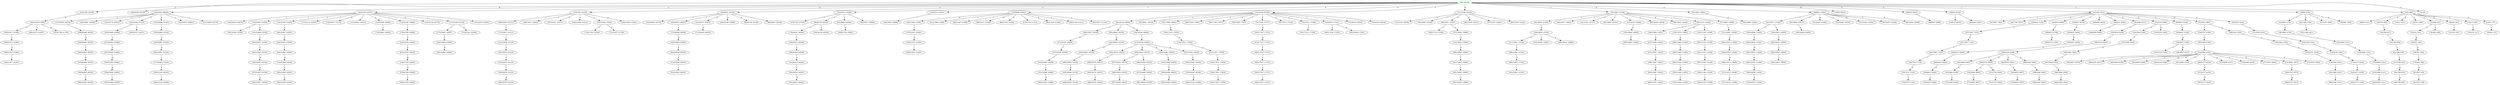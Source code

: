 digraph G {
	state0[label="0(0 42530)" color="green"];
	state21[label="21(41595 42059)" ];
	state128[label="128(41658 41994)" ];
	state189[label="189(41917 41982)" ];
	state229[label="229(41917 41981)" ];
	state269[label="269(41917 41981)" ];
	state320[label="320(41917 41957)" ];
	state188[label="188(41875 41907)" ];
	state187[label="187(41760 41795)" ];
	state20[label="20(40528 40739)" ];
	state19[label="19(34502 36609)" ];
	state127[label="127(35959 36530)" ];
	state186[label="186(36448 36505)" ];
	state228[label="228(36449 36505)" ];
	state268[label="268(36450 36505)" ];
	state319[label="319(36450 36505)" ];
	state360[label="360(36450 36505)" ];
	state398[label="398(36450 36505)" ];
	state126[label="126(35891 35959)" ];
	state125[label="125(35773 35812)" ];
	state124[label="124(35344 35722)" ];
	state185[label="185(35494 35689)" ];
	state227[label="227(35494 35686)" ];
	state267[label="267(35494 35686)" ];
	state318[label="318(35494 35685)" ];
	state359[label="359(35494 35685)" ];
	state397[label="397(35494 35685)" ];
	state184[label="184(35357 35431)" ];
	state123[label="123(34896 35323)" ];
	state183[label="183(34964 35320)" ];
	state226[label="226(34981 35320)" ];
	state266[label="266(34981 35320)" ];
	state317[label="317(34983 35320)" ];
	state358[label="358(35103 35283)" ];
	state396[label="396(35104 35280)" ];
	state122[label="122(34835 34883)" ];
	state121[label="121(34638 34778)" ];
	state18[label="18(32230 33707)" ];
	state120[label="120(33630 33676)" ];
	state119[label="119(33487 33584)" ];
	state182[label="182(33540 33580)" ];
	state181[label="181(33494 33533)" ];
	state225[label="225(33497 33530)" ];
	state265[label="265(33497 33530)" ];
	state316[label="316(33497 33530)" ];
	state357[label="357(33497 33530)" ];
	state395[label="395(33497 33530)" ];
	state118[label="118(33369 33455)" ];
	state180[label="180(33387 33454)" ];
	state224[label="224(33394 33454)" ];
	state264[label="264(33399 33454)" ];
	state315[label="315(33399 33454)" ];
	state356[label="356(33399 33454)" ];
	state394[label="394(33399 33454)" ];
	state117[label="117(33112 33345)" ];
	state116[label="116(33073 33112)" ];
	state115[label="115(33041 33073)" ];
	state114[label="114(32909 33006)" ];
	state179[label="179(32962 33004)" ];
	state113[label="113(32782 32865)" ];
	state178[label="178(32782 32848)" ];
	state223[label="223(32783 32820)" ];
	state263[label="263(32783 32820)" ];
	state314[label="314(32783 32820)" ];
	state355[label="355(32783 32820)" ];
	state393[label="393(32783 32820)" ];
	state112[label="112(32729 32779)" ];
	state111[label="111(32320 32704)" ];
	state177[label="177(32487 32667)" ];
	state222[label="222(32488 32664)" ];
	state262[label="262(32488 32664)" ];
	state176[label="176(32341 32380)" ];
	state110[label="110(32230 32265)" ];
	state17[label="17(30794 32230)" ];
	state109[label="109(32024 32131)" ];
	state175[label="175(32037 32131)" ];
	state221[label="221(32069 32125)" ];
	state261[label="261(32070 32125)" ];
	state313[label="313(32070 32125)" ];
	state354[label="354(32070 32125)" ];
	state392[label="392(32070 32125)" ];
	state108[label="108(31971 32024)" ];
	state107[label="107(31911 31971)" ];
	state106[label="106(31845 31911)" ];
	state105[label="105(31392 31845)" ];
	state174[label="174(31783 31830)" ];
	state173[label="173(31677 31766)" ];
	state104[label="104(31002 31041)" ];
	state16[label="16(28455 30794)" ];
	state103[label="103(30655 30755)" ];
	state102[label="102(30552 30655)" ];
	state172[label="172(30588 30654)" ];
	state220[label="220(30589 30653)" ];
	state260[label="260(30589 30653)" ];
	state312[label="312(30589 30653)" ];
	state353[label="353(30595 30652)" ];
	state101[label="101(30371 30455)" ];
	state171[label="171(30418 30455)" ];
	state100[label="100(30186 30268)" ];
	state99[label="99(30139 30186)" ];
	state98[label="98(28455 28519)" ];
	state15[label="15(25551 27656)" ];
	state97[label="97(27167 27546)" ];
	state96[label="96(26138 26433)" ];
	state170[label="170(26231 26428)" ];
	state219[label="219(26233 26428)" ];
	state259[label="259(26233 26428)" ];
	state311[label="311(26233 26428)" ];
	state352[label="352(26233 26425)" ];
	state391[label="391(26233 26422)" ];
	state169[label="169(26149 26184)" ];
	state95[label="95(25681 26044)" ];
	state168[label="168(25702 25981)" ];
	state94[label="94(25551 25609)" ];
	state14[label="14(25273 25551)" ];
	state93[label="93(25464 25498)" ];
	state13[label="13(20868 22042)" ];
	state92[label="92(21588 21692)" ];
	state167[label="167(21627 21691)" ];
	state218[label="218(21627 21691)" ];
	state258[label="258(21627 21667)" ];
	state91[label="91(21498 21560)" ];
	state90[label="90(21447 21498)" ];
	state89[label="89(21413 21446)" ];
	state88[label="88(21359 21392)" ];
	state87[label="87(21278 21315)" ];
	state86[label="86(21229 21266)" ];
	state85[label="85(21146 21211)" ];
	state84[label="84(21057 21124)" ];
	state12[label="12(16334 20359)" ];
	state83[label="83(18134 19509)" ];
	state166[label="166(19167 19506)" ];
	state217[label="217(19167 19506)" ];
	state257[label="257(19169 19506)" ];
	state310[label="310(19289 19469)" ];
	state351[label="351(19290 19466)" ];
	state390[label="390(19290 19466)" ];
	state165[label="165(18943 19139)" ];
	state216[label="216(18944 19139)" ];
	state256[label="256(18944 19139)" ];
	state309[label="309(18944 19136)" ];
	state350[label="350(18944 19133)" ];
	state389[label="389(18944 19133)" ];
	state164[label="164(18149 18926)" ];
	state215[label="215(18150 18924)" ];
	state255[label="255(18576 18923)" ];
	state308[label="308(18578 18915)" ];
	state349[label="349(18579 18915)" ];
	state388[label="388(18579 18915)" ];
	state254[label="254(18440 18575)" ];
	state307[label="307(18520 18575)" ];
	state348[label="348(18520 18553)" ];
	state387[label="387(18520 18553)" ];
	state306[label="306(18466 18520)" ];
	state347[label="347(18466 18520)" ];
	state386[label="386(18466 18520)" ];
	state253[label="253(18361 18403)" ];
	state305[label="305(18368 18403)" ];
	state346[label="346(18368 18403)" ];
	state385[label="385(18368 18403)" ];
	state252[label="252(18162 18356)" ];
	state304[label="304(18162 18356)" ];
	state345[label="345(18162 18356)" ];
	state384[label="384(18162 18356)" ];
	state82[label="82(18041 18134)" ];
	state81[label="81(17866 18041)" ];
	state163[label="163(17915 17954)" ];
	state214[label="214(17921 17954)" ];
	state251[label="251(17921 17954)" ];
	state303[label="303(17921 17954)" ];
	state344[label="344(17921 17954)" ];
	state383[label="383(17921 17954)" ];
	state80[label="80(17820 17861)" ];
	state79[label="79(17738 17817)" ];
	state78[label="78(17604 17657)" ];
	state77[label="77(17536 17577)" ];
	state162[label="162(17537 17572)" ];
	state213[label="213(17537 17572)" ];
	state250[label="250(17537 17572)" ];
	state302[label="302(17537 17572)" ];
	state343[label="343(17537 17572)" ];
	state382[label="382(17537 17572)" ];
	state76[label="76(17473 17518)" ];
	state75[label="75(17321 17360)" ];
	state161[label="161(17321 17359)" ];
	state74[label="74(16553 17321)" ];
	state160[label="160(17230 17310)" ];
	state159[label="159(16568 17225)" ];
	state73[label="73(16418 16553)" ];
	state72[label="72(16334 16418)" ];
	state11[label="11(15166 16334)" ];
	state71[label="71(16162 16236)" ];
	state70[label="70(15860 16146)" ];
	state69[label="69(15631 15767)" ];
	state158[label="158(15710 15762)" ];
	state157[label="157(15645 15680)" ];
	state212[label="212(15645 15680)" ];
	state249[label="249(15645 15680)" ];
	state301[label="301(15645 15680)" ];
	state342[label="342(15645 15680)" ];
	state381[label="381(15645 15680)" ];
	state68[label="68(15550 15615)" ];
	state67[label="67(15232 15497)" ];
	state66[label="66(15186 15232)" ];
	state10[label="10(12981 15166)" ];
	state65[label="65(14834 15166)" ];
	state156[label="156(14834 15165)" ];
	state211[label="211(15091 15153)" ];
	state248[label="248(15091 15152)" ];
	state300[label="300(15091 15152)" ];
	state341[label="341(15091 15130)" ];
	state210[label="210(15049 15081)" ];
	state209[label="209(14934 14969)" ];
	state64[label="64(14757 14801)" ];
	state63[label="63(14701 14757)" ];
	state62[label="62(14665 14701)" ];
	state61[label="61(14250 14640)" ];
	state155[label="155(14484 14608)" ];
	state208[label="208(14493 14582)" ];
	state60[label="60(14038 14078)" ];
	state59[label="59(13950 14028)" ];
	state58[label="58(13133 13932)" ];
	state154[label="154(13584 13931)" ];
	state207[label="207(13586 13923)" ];
	state247[label="247(13587 13923)" ];
	state299[label="299(13587 13923)" ];
	state340[label="340(13587 13923)" ];
	state380[label="380(13587 13923)" ];
	state153[label="153(13353 13395)" ];
	state206[label="206(13360 13395)" ];
	state246[label="246(13360 13395)" ];
	state298[label="298(13360 13395)" ];
	state339[label="339(13360 13395)" ];
	state379[label="379(13360 13395)" ];
	state152[label="152(13145 13348)" ];
	state205[label="205(13145 13339)" ];
	state245[label="245(13145 13339)" ];
	state297[label="297(13145 13339)" ];
	state338[label="338(13149 13339)" ];
	state378[label="378(13149 13339)" ];
	state57[label="57(12989 13096)" ];
	state151[label="151(13007 13049)" ];
	state204[label="204(13012 13049)" ];
	state244[label="244(13012 13049)" ];
	state296[label="296(13012 13049)" ];
	state337[label="337(13012 13049)" ];
	state377[label="377(13012 13049)" ];
	state9[label="9(11064 12981)" ];
	state56[label="56(12896 12943)" ];
	state8[label="8(9883 11064)" ];
	state55[label="55(10917 11042)" ];
	state150[label="150(10958 11042)" ];
	state203[label="203(10959 11042)" ];
	state243[label="243(10976 11030)" ];
	state295[label="295(10978 11030)" ];
	state336[label="336(10978 11030)" ];
	state376[label="376(10978 11030)" ];
	state149[label="149(10921 10956)" ];
	state202[label="202(10921 10956)" ];
	state242[label="242(10921 10956)" ];
	state294[label="294(10921 10956)" ];
	state54[label="54(10804 10917)" ];
	state148[label="148(10829 10863)" ];
	state53[label="53(10435 10482)" ];
	state52[label="52(10360 10435)" ];
	state51[label="51(10328 10360)" ];
	state50[label="50(10201 10328)" ];
	state49[label="49(10044 10086)" ];
	state7[label="7(9493 9533)" ];
	state6[label="6(8950 9019)" ];
	state48[label="48(8957 8998)" ];
	state5[label="5(8483 8746)" ];
	state47[label="47(8547 8635)" ];
	state46[label="46(8483 8547)" ];
	state4[label="4(3166 7972)" ];
	state45[label="45(7903 7942)" ];
	state44[label="44(7746 7827)" ];
	state43[label="43(6953 7235)" ];
	state147[label="147(7057 7125)" ];
	state201[label="201(7067 7124)" ];
	state241[label="241(7067 7124)" ];
	state293[label="293(7070 7124)" ];
	state335[label="335(7070 7124)" ];
	state375[label="375(7070 7124)" ];
	state42[label="42(6555 6806)" ];
	state146[label="146(6572 6768)" ];
	state200[label="200(6572 6763)" ];
	state41[label="41(6437 6535)" ];
	state145[label="145(6437 6494)" ];
	state199[label="199(6437 6494)" ];
	state240[label="240(6437 6494)" ];
	state292[label="292(6437 6494)" ];
	state334[label="334(6437 6494)" ];
	state374[label="374(6437 6494)" ];
	state40[label="40(6295 6419)" ];
	state39[label="39(6231 6295)" ];
	state144[label="144(6256 6288)" ];
	state38[label="38(5390 6231)" ];
	state143[label="143(5434 6209)" ];
	state198[label="198(5434 6208)" ];
	state239[label="239(5434 6208)" ];
	state291[label="291(5860 6207)" ];
	state333[label="333(5862 6199)" ];
	state373[label="373(5863 6199)" ];
	state290[label="290(5724 5859)" ];
	state332[label="332(5804 5859)" ];
	state372[label="372(5804 5837)" ];
	state331[label="331(5750 5804)" ];
	state371[label="371(5750 5804)" ];
	state289[label="289(5645 5687)" ];
	state330[label="330(5652 5687)" ];
	state370[label="370(5652 5687)" ];
	state288[label="288(5446 5640)" ];
	state329[label="329(5446 5640)" ];
	state369[label="369(5446 5640)" ];
	state37[label="37(5229 5390)" ];
	state142[label="142(5269 5340)" ];
	state197[label="197(5269 5304)" ];
	state238[label="238(5269 5304)" ];
	state287[label="287(5269 5304)" ];
	state328[label="328(5269 5304)" ];
	state368[label="368(5269 5304)" ];
	state141[label="141(5232 5265)" ];
	state36[label="36(4807 5229)" ];
	state140[label="140(4937 5229)" ];
	state196[label="196(4937 5229)" ];
	state237[label="237(5152 5184)" ];
	state236[label="236(5037 5072)" ];
	state35[label="35(3342 4807)" ];
	state139[label="139(3557 4789)" ];
	state195[label="195(3560 4785)" ];
	state235[label="235(3560 4781)" ];
	state286[label="286(4615 4676)" ];
	state285[label="285(4550 4615)" ];
	state284[label="284(4509 4550)" ];
	state283[label="283(4405 4509)" ];
	state282[label="282(4319 4380)" ];
	state281[label="281(4268 4319)" ];
	state280[label="280(4177 4256)" ];
	state327[label="327(4177 4234)" ];
	state367[label="367(4177 4234)" ];
	state279[label="279(4099 4167)" ];
	state278[label="278(4043 4076)" ];
	state277[label="277(3973 4043)" ];
	state276[label="276(3649 3973)" ];
	state326[label="326(3703 3973)" ];
	state366[label="366(3703 3973)" ];
	state275[label="275(3563 3624)" ];
	state138[label="138(3342 3555)" ];
	state194[label="194(3342 3555)" ];
	state234[label="234(3351 3555)" ];
	state274[label="274(3360 3551)" ];
	state325[label="325(3360 3551)" ];
	state365[label="365(3360 3551)" ];
	state34[label="34(3205 3342)" ];
	state137[label="137(3258 3341)" ];
	state193[label="193(3258 3341)" ];
	state233[label="233(3258 3341)" ];
	state273[label="273(3275 3329)" ];
	state324[label="324(3277 3329)" ];
	state364[label="364(3277 3329)" ];
	state3[label="3(996 3166)" ];
	state33[label="33(3069 3159)" ];
	state136[label="136(3069 3159)" ];
	state192[label="192(3069 3121)" ];
	state232[label="232(3069 3121)" ];
	state272[label="272(3069 3121)" ];
	state323[label="323(3069 3121)" ];
	state363[label="363(3069 3121)" ];
	state32[label="32(1188 1743)" ];
	state135[label="135(1188 1421)" ];
	state31[label="31(1030 1066)" ];
	state30[label="30(996 1030)" ];
	state2[label="2(45 996)" ];
	state29[label="29(893 931)" ];
	state28[label="28(783 865)" ];
	state134[label="134(786 851)" ];
	state191[label="191(786 850)" ];
	state231[label="231(786 823)" ];
	state271[label="271(786 823)" ];
	state322[label="322(786 823)" ];
	state362[label="362(786 823)" ];
	state27[label="27(611 651)" ];
	state26[label="26(541 589)" ];
	state25[label="25(446 541)" ];
	state133[label="133(501 541)" ];
	state190[label="190(501 540)" ];
	state230[label="230(501 540)" ];
	state270[label="270(501 540)" ];
	state321[label="321(501 540)" ];
	state361[label="361(501 539)" ];
	state132[label="132(465 499)" ];
	state24[label="24(245 303)" ];
	state131[label="131(253 297)" ];
	state23[label="23(127 245)" ];
	state130[label="130(151 217)" ];
	state22[label="22(45 127)" ];
	state129[label="129(58 127)" ];
	state1[label="1(0 45)" ];
	state0 -> state1 [label="+"];
	state0 -> state2 [label="-"];
	state0 -> state3 [label="\\."];
	state0 -> state4 [label="/"];
	state0 -> state5 [label="2"];
	state0 -> state6 [label="5"];
	state0 -> state7 [label="X"];
	state0 -> state8 [label="a"];
	state0 -> state9 [label="b"];
	state0 -> state10 [label="c"];
	state0 -> state11 [label="d"];
	state0 -> state12 [label="e"];
	state0 -> state13 [label="g"];
	state0 -> state14 [label="k"];
	state0 -> state15 [label="l"];
	state0 -> state16 [label="n"];
	state0 -> state17 [label="o"];
	state0 -> state18 [label="p"];
	state0 -> state19 [label="s"];
	state0 -> state20 [label="w"];
	state0 -> state21 [label="y"];
	state21 -> state128 [label="g"];
	state128 -> state187 [label="g"];
	state128 -> state188 [label="s"];
	state128 -> state189 [label="w"];
	state189 -> state229 [label="i"];
	state229 -> state269 [label="n"];
	state269 -> state320 [label="-"];
	state19 -> state121 [label="/"];
	state19 -> state122 [label="c"];
	state19 -> state123 [label="e"];
	state19 -> state124 [label="h"];
	state19 -> state125 [label="l"];
	state19 -> state126 [label="s"];
	state19 -> state127 [label="t"];
	state127 -> state186 [label="i"];
	state186 -> state228 [label="n"];
	state228 -> state268 [label="s"];
	state268 -> state319 [label="t"];
	state319 -> state360 [label="a"];
	state360 -> state398 [label="l"];
	state124 -> state184 [label="\\."];
	state124 -> state185 [label="_"];
	state185 -> state227 [label="c"];
	state227 -> state267 [label="o"];
	state267 -> state318 [label="m"];
	state318 -> state359 [label="p"];
	state359 -> state397 [label="l"];
	state123 -> state183 [label="t"];
	state183 -> state226 [label="u"];
	state226 -> state266 [label="p"];
	state266 -> state317 [label="/"];
	state317 -> state358 [label="l"];
	state358 -> state396 [label="i"];
	state18 -> state110 [label="-"];
	state18 -> state111 [label="/"];
	state18 -> state112 [label="a"];
	state18 -> state113 [label="c"];
	state18 -> state114 [label="e"];
	state18 -> state115 [label="i"];
	state18 -> state116 [label="k"];
	state18 -> state117 [label="l"];
	state18 -> state118 [label="o"];
	state18 -> state119 [label="r"];
	state18 -> state120 [label="t"];
	state119 -> state181 [label="e"];
	state119 -> state182 [label="o"];
	state181 -> state225 [label="r"];
	state225 -> state265 [label="e"];
	state265 -> state316 [label="m"];
	state316 -> state357 [label="o"];
	state357 -> state395 [label="v"];
	state118 -> state180 [label="s"];
	state180 -> state224 [label="t"];
	state224 -> state264 [label="i"];
	state264 -> state315 [label="n"];
	state315 -> state356 [label="s"];
	state356 -> state394 [label="t"];
	state114 -> state179 [label="r"];
	state113 -> state178 [label="-"];
	state178 -> state223 [label="c"];
	state223 -> state263 [label="y"];
	state263 -> state314 [label="g"];
	state314 -> state355 [label="w"];
	state355 -> state393 [label="i"];
	state111 -> state176 [label="b"];
	state111 -> state177 [label="l"];
	state177 -> state222 [label="i"];
	state222 -> state262 [label="b"];
	state17 -> state104 [label="g"];
	state17 -> state105 [label="n"];
	state17 -> state106 [label="o"];
	state17 -> state107 [label="p"];
	state17 -> state108 [label="r"];
	state17 -> state109 [label="s"];
	state109 -> state175 [label="t"];
	state175 -> state221 [label="i"];
	state221 -> state261 [label="n"];
	state261 -> state313 [label="s"];
	state313 -> state354 [label="t"];
	state354 -> state392 [label="a"];
	state105 -> state173 [label="f"];
	state105 -> state174 [label="t"];
	state16 -> state98 [label="-"];
	state16 -> state99 [label="d"];
	state16 -> state100 [label="e"];
	state16 -> state101 [label="g"];
	state16 -> state102 [label="s"];
	state16 -> state103 [label="t"];
	state102 -> state172 [label="t"];
	state172 -> state220 [label="a"];
	state220 -> state260 [label="l"];
	state260 -> state312 [label="l"];
	state312 -> state353 [label="/"];
	state101 -> state171 [label="w"];
	state15 -> state94 [label="-"];
	state15 -> state95 [label="/"];
	state15 -> state96 [label="e"];
	state15 -> state97 [label="s"];
	state96 -> state169 [label="\\."];
	state96 -> state170 [label="t"];
	state170 -> state219 [label="i"];
	state219 -> state259 [label="o"];
	state259 -> state311 [label="n"];
	state311 -> state352 [label="\\."];
	state352 -> state391 [label="d"];
	state95 -> state168 [label="b"];
	state14 -> state93 [label="i"];
	state13 -> state84 [label="c"];
	state13 -> state85 [label="e"];
	state13 -> state86 [label="g"];
	state13 -> state87 [label="i"];
	state13 -> state88 [label="n"];
	state13 -> state89 [label="p"];
	state13 -> state90 [label="r"];
	state13 -> state91 [label="s"];
	state13 -> state92 [label="w"];
	state92 -> state167 [label="i"];
	state167 -> state218 [label="n"];
	state218 -> state258 [label="-"];
	state12 -> state72 [label="-"];
	state12 -> state73 [label="\\."];
	state12 -> state74 [label="/"];
	state12 -> state75 [label="1"];
	state12 -> state76 [label="d"];
	state12 -> state77 [label="f"];
	state12 -> state78 [label="l"];
	state12 -> state79 [label="n"];
	state12 -> state80 [label="p"];
	state12 -> state81 [label="r"];
	state12 -> state82 [label="s"];
	state12 -> state83 [label="t"];
	state83 -> state164 [label="c"];
	state83 -> state165 [label="i"];
	state83 -> state166 [label="u"];
	state166 -> state217 [label="p"];
	state217 -> state257 [label="/"];
	state257 -> state310 [label="l"];
	state310 -> state351 [label="i"];
	state351 -> state390 [label="b"];
	state165 -> state216 [label="o"];
	state216 -> state256 [label="n"];
	state256 -> state309 [label="\\."];
	state309 -> state350 [label="d"];
	state350 -> state389 [label="/"];
	state164 -> state215 [label="/"];
	state215 -> state252 [label="b"];
	state215 -> state253 [label="d"];
	state215 -> state254 [label="p"];
	state215 -> state255 [label="s"];
	state255 -> state308 [label="e"];
	state308 -> state349 [label="t"];
	state349 -> state388 [label="u"];
	state254 -> state306 [label="o"];
	state254 -> state307 [label="r"];
	state307 -> state348 [label="e"];
	state348 -> state387 [label="r"];
	state306 -> state347 [label="s"];
	state347 -> state386 [label="t"];
	state253 -> state305 [label="e"];
	state305 -> state346 [label="f"];
	state346 -> state385 [label="a"];
	state252 -> state304 [label="a"];
	state304 -> state345 [label="s"];
	state345 -> state384 [label="h"];
	state81 -> state163 [label="e"];
	state163 -> state214 [label="m"];
	state214 -> state251 [label="o"];
	state251 -> state303 [label="v"];
	state303 -> state344 [label="e"];
	state344 -> state383 [label="/"];
	state77 -> state162 [label="a"];
	state162 -> state213 [label="u"];
	state213 -> state250 [label="l"];
	state250 -> state302 [label="t"];
	state302 -> state343 [label="s"];
	state343 -> state382 [label="/"];
	state75 -> state161 [label="\\."];
	state74 -> state159 [label="b"];
	state74 -> state160 [label="e"];
	state11 -> state66 [label="\\."];
	state11 -> state67 [label="/"];
	state11 -> state68 [label="b"];
	state11 -> state69 [label="e"];
	state11 -> state70 [label="l"];
	state11 -> state71 [label="o"];
	state69 -> state157 [label="f"];
	state69 -> state158 [label="v"];
	state157 -> state212 [label="a"];
	state212 -> state249 [label="u"];
	state249 -> state301 [label="l"];
	state301 -> state342 [label="t"];
	state342 -> state381 [label="s"];
	state10 -> state57 [label="-"];
	state10 -> state58 [label="/"];
	state10 -> state59 [label="a"];
	state10 -> state60 [label="c"];
	state10 -> state61 [label="o"];
	state10 -> state62 [label="r"];
	state10 -> state63 [label="s"];
	state10 -> state64 [label="t"];
	state10 -> state65 [label="y"];
	state65 -> state156 [label="g"];
	state156 -> state209 [label="g"];
	state156 -> state210 [label="s"];
	state156 -> state211 [label="w"];
	state211 -> state248 [label="i"];
	state248 -> state300 [label="n"];
	state300 -> state341 [label="-"];
	state61 -> state155 [label="n"];
	state155 -> state208 [label="f"];
	state58 -> state152 [label="b"];
	state58 -> state153 [label="d"];
	state58 -> state154 [label="s"];
	state154 -> state207 [label="e"];
	state207 -> state247 [label="t"];
	state247 -> state299 [label="u"];
	state299 -> state340 [label="p"];
	state340 -> state380 [label="/"];
	state153 -> state206 [label="e"];
	state206 -> state246 [label="f"];
	state246 -> state298 [label="a"];
	state298 -> state339 [label="u"];
	state339 -> state379 [label="l"];
	state152 -> state205 [label="a"];
	state205 -> state245 [label="s"];
	state245 -> state297 [label="h"];
	state297 -> state338 [label="_"];
	state338 -> state378 [label="c"];
	state57 -> state151 [label="c"];
	state151 -> state204 [label="y"];
	state204 -> state244 [label="g"];
	state244 -> state296 [label="w"];
	state296 -> state337 [label="i"];
	state337 -> state377 [label="n"];
	state9 -> state56 [label="u"];
	state8 -> state49 [label="d"];
	state8 -> state50 [label="l"];
	state8 -> state51 [label="m"];
	state8 -> state52 [label="n"];
	state8 -> state53 [label="p"];
	state8 -> state54 [label="t"];
	state8 -> state55 [label="u"];
	state55 -> state149 [label="l"];
	state55 -> state150 [label="t"];
	state150 -> state203 [label="o"];
	state203 -> state243 [label="m"];
	state243 -> state295 [label="a"];
	state295 -> state336 [label="k"];
	state336 -> state376 [label="e"];
	state149 -> state202 [label="t"];
	state202 -> state242 [label="s"];
	state242 -> state294 [label="/"];
	state54 -> state148 [label="e"];
	state6 -> state48 [label="\\."];
	state5 -> state46 [label="-"];
	state5 -> state47 [label="\\."];
	state4 -> state34 [label="a"];
	state4 -> state35 [label="b"];
	state4 -> state36 [label="c"];
	state4 -> state37 [label="d"];
	state4 -> state38 [label="e"];
	state4 -> state39 [label="f"];
	state4 -> state40 [label="g"];
	state4 -> state41 [label="i"];
	state4 -> state42 [label="l"];
	state4 -> state43 [label="p"];
	state4 -> state44 [label="t"];
	state4 -> state45 [label="x"];
	state43 -> state147 [label="o"];
	state147 -> state201 [label="s"];
	state201 -> state241 [label="t"];
	state241 -> state293 [label="i"];
	state293 -> state335 [label="n"];
	state335 -> state375 [label="s"];
	state42 -> state146 [label="i"];
	state146 -> state200 [label="b"];
	state41 -> state145 [label="6"];
	state145 -> state199 [label="8"];
	state199 -> state240 [label="6"];
	state240 -> state292 [label="-"];
	state292 -> state334 [label="p"];
	state334 -> state374 [label="c"];
	state39 -> state144 [label="o"];
	state38 -> state143 [label="t"];
	state143 -> state198 [label="c"];
	state198 -> state239 [label="/"];
	state239 -> state288 [label="b"];
	state239 -> state289 [label="d"];
	state239 -> state290 [label="p"];
	state239 -> state291 [label="s"];
	state291 -> state333 [label="e"];
	state333 -> state373 [label="t"];
	state290 -> state331 [label="o"];
	state290 -> state332 [label="r"];
	state332 -> state372 [label="e"];
	state331 -> state371 [label="s"];
	state289 -> state330 [label="e"];
	state330 -> state370 [label="f"];
	state288 -> state329 [label="a"];
	state329 -> state369 [label="s"];
	state37 -> state141 [label="b"];
	state37 -> state142 [label="e"];
	state142 -> state197 [label="f"];
	state197 -> state238 [label="a"];
	state238 -> state287 [label="u"];
	state287 -> state328 [label="l"];
	state328 -> state368 [label="t"];
	state36 -> state140 [label="y"];
	state140 -> state196 [label="g"];
	state196 -> state236 [label="g"];
	state196 -> state237 [label="s"];
	state35 -> state138 [label="a"];
	state35 -> state139 [label="i"];
	state139 -> state195 [label="n"];
	state195 -> state235 [label="/"];
	state235 -> state275 [label="a"];
	state235 -> state276 [label="c"];
	state235 -> state277 [label="d"];
	state235 -> state278 [label="e"];
	state235 -> state279 [label="g"];
	state235 -> state280 [label="i"];
	state235 -> state281 [label="l"];
	state235 -> state282 [label="m"];
	state235 -> state283 [label="p"];
	state235 -> state284 [label="r"];
	state235 -> state285 [label="s"];
	state235 -> state286 [label="t"];
	state280 -> state327 [label="6"];
	state327 -> state367 [label="8"];
	state276 -> state326 [label="y"];
	state326 -> state366 [label="g"];
	state138 -> state194 [label="s"];
	state194 -> state234 [label="h"];
	state234 -> state274 [label="_"];
	state274 -> state325 [label="c"];
	state325 -> state365 [label="o"];
	state34 -> state137 [label="u"];
	state137 -> state193 [label="t"];
	state193 -> state233 [label="o"];
	state233 -> state273 [label="m"];
	state273 -> state324 [label="a"];
	state324 -> state364 [label="k"];
	state3 -> state30 [label="0"];
	state3 -> state31 [label="1"];
	state3 -> state32 [label="d"];
	state3 -> state33 [label="s"];
	state33 -> state136 [label="h"];
	state136 -> state192 [label="\\."];
	state192 -> state232 [label="d"];
	state232 -> state272 [label="o"];
	state272 -> state323 [label="n"];
	state323 -> state363 [label="e"];
	state32 -> state135 [label="/"];
	state2 -> state22 [label="0"];
	state2 -> state23 [label="1"];
	state2 -> state24 [label="2"];
	state2 -> state25 [label="c"];
	state2 -> state26 [label="d"];
	state2 -> state27 [label="g"];
	state2 -> state28 [label="p"];
	state2 -> state29 [label="s"];
	state28 -> state134 [label="c"];
	state134 -> state191 [label="-"];
	state191 -> state231 [label="c"];
	state231 -> state271 [label="y"];
	state271 -> state322 [label="g"];
	state322 -> state362 [label="w"];
	state25 -> state132 [label="o"];
	state25 -> state133 [label="y"];
	state133 -> state190 [label="g"];
	state190 -> state230 [label="w"];
	state230 -> state270 [label="i"];
	state270 -> state321 [label="n"];
	state321 -> state361 [label="-"];
	state24 -> state131 [label="\\."];
	state23 -> state130 [label="\\."];
	state22 -> state129 [label="\\."];
}
